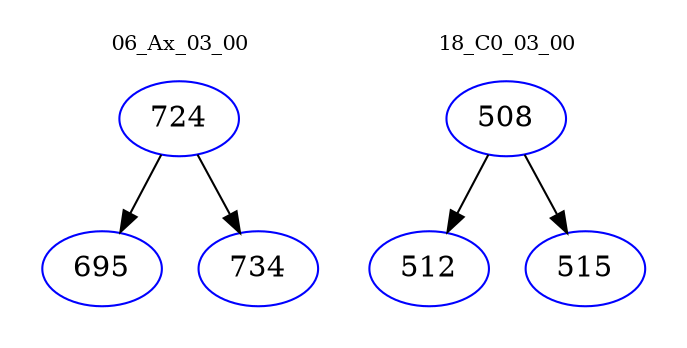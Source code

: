 digraph{
subgraph cluster_0 {
color = white
label = "06_Ax_03_00";
fontsize=10;
T0_724 [label="724", color="blue"]
T0_724 -> T0_695 [color="black"]
T0_695 [label="695", color="blue"]
T0_724 -> T0_734 [color="black"]
T0_734 [label="734", color="blue"]
}
subgraph cluster_1 {
color = white
label = "18_C0_03_00";
fontsize=10;
T1_508 [label="508", color="blue"]
T1_508 -> T1_512 [color="black"]
T1_512 [label="512", color="blue"]
T1_508 -> T1_515 [color="black"]
T1_515 [label="515", color="blue"]
}
}
